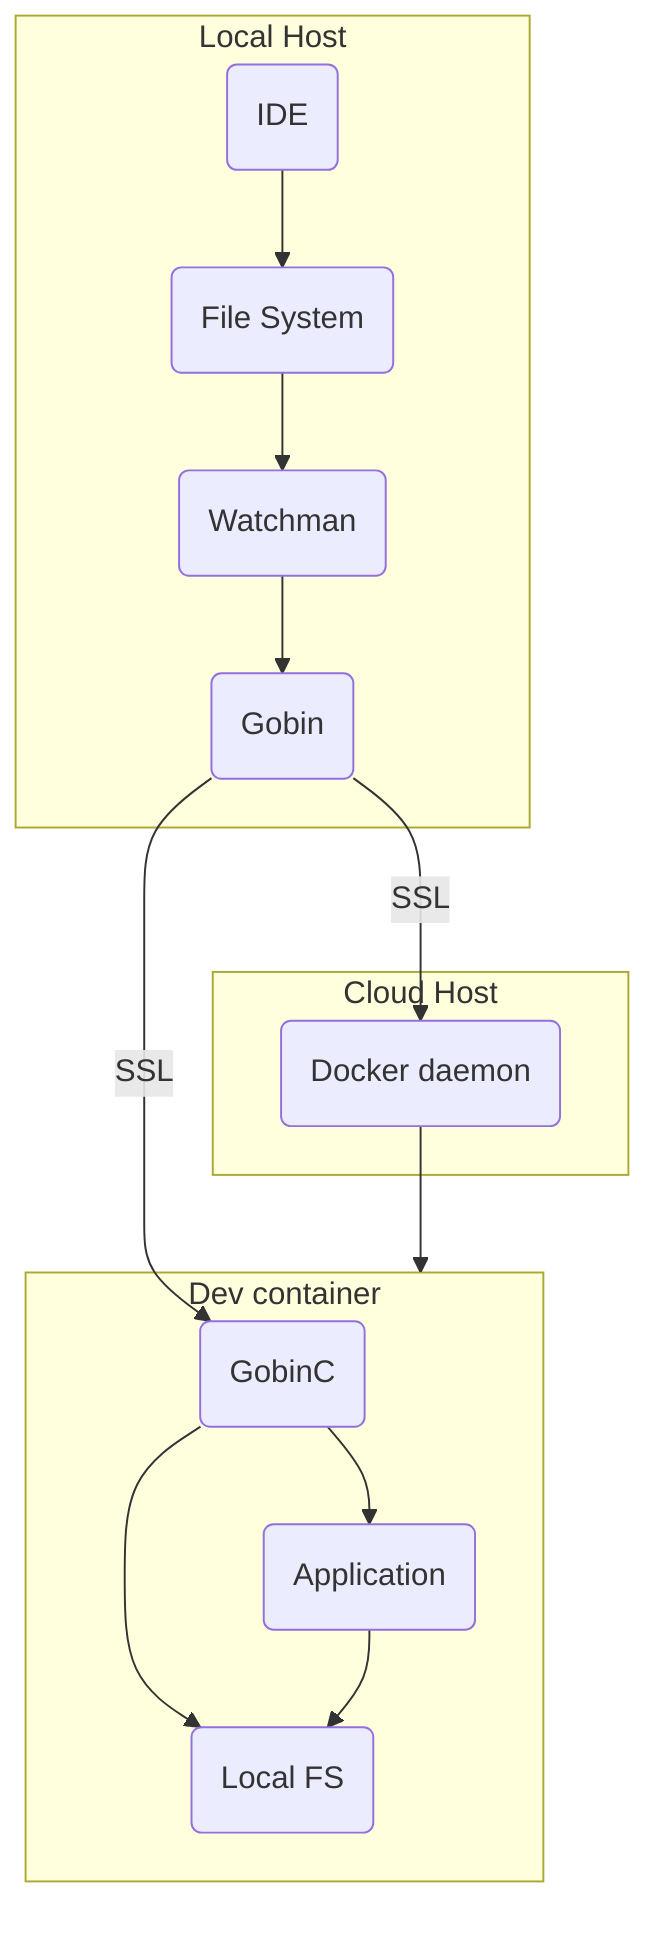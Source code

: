 flowchart TB
  IDE(IDE)
  FS(File System)
  W(Watchman)
  GL(Gobin)
  GC(GobinC)
  D(Docker daemon)
  APP(Application)
  CFS(Local FS)

  subgraph LH [Local Host]
    IDE --> FS
    FS --> W
    W --> GL
  end


  subgraph CH [Cloud Host]
    GL -- SSL --> D
  end

  D --> DC

  subgraph DC [Dev container]
    GC --> CFS
    GC --> APP
    APP --> CFS
  end

  GL -- SSL --> GC